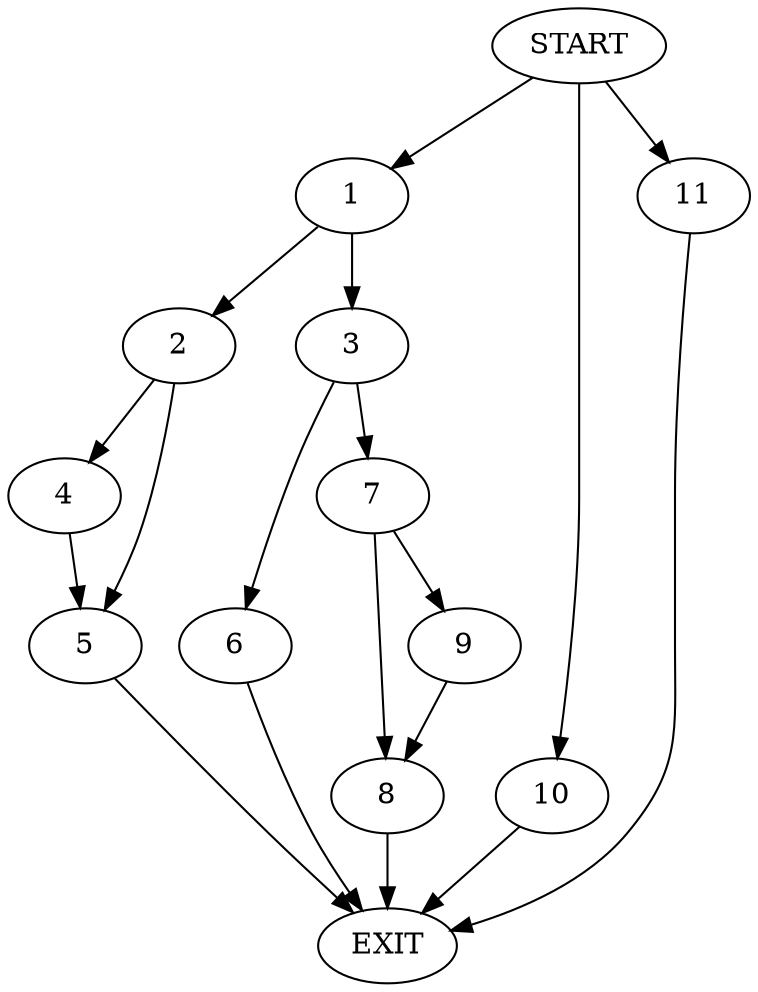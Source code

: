 digraph {
0 [label="START"]
12 [label="EXIT"]
0 -> 1
1 -> 2
1 -> 3
2 -> 4
2 -> 5
3 -> 6
3 -> 7
5 -> 12
4 -> 5
6 -> 12
7 -> 8
7 -> 9
8 -> 12
9 -> 8
0 -> 10
10 -> 12
0 -> 11
11 -> 12
}
